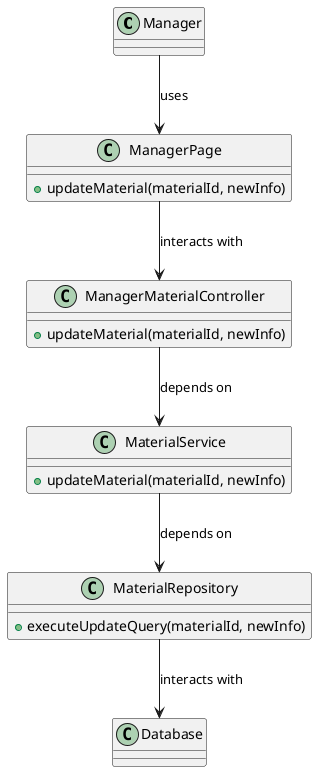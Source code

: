@startuml
class Manager {
}

class ManagerPage {
  +updateMaterial(materialId, newInfo)
}

class ManagerMaterialController {
  +updateMaterial(materialId, newInfo)
}

class MaterialService {
  +updateMaterial(materialId, newInfo)
}

class MaterialRepository {
  +executeUpdateQuery(materialId, newInfo)
}

class Database {
}

Manager --> ManagerPage : uses
ManagerPage --> ManagerMaterialController : interacts with
ManagerMaterialController --> MaterialService : depends on
MaterialService --> MaterialRepository : depends on
MaterialRepository --> Database : interacts with
@enduml
